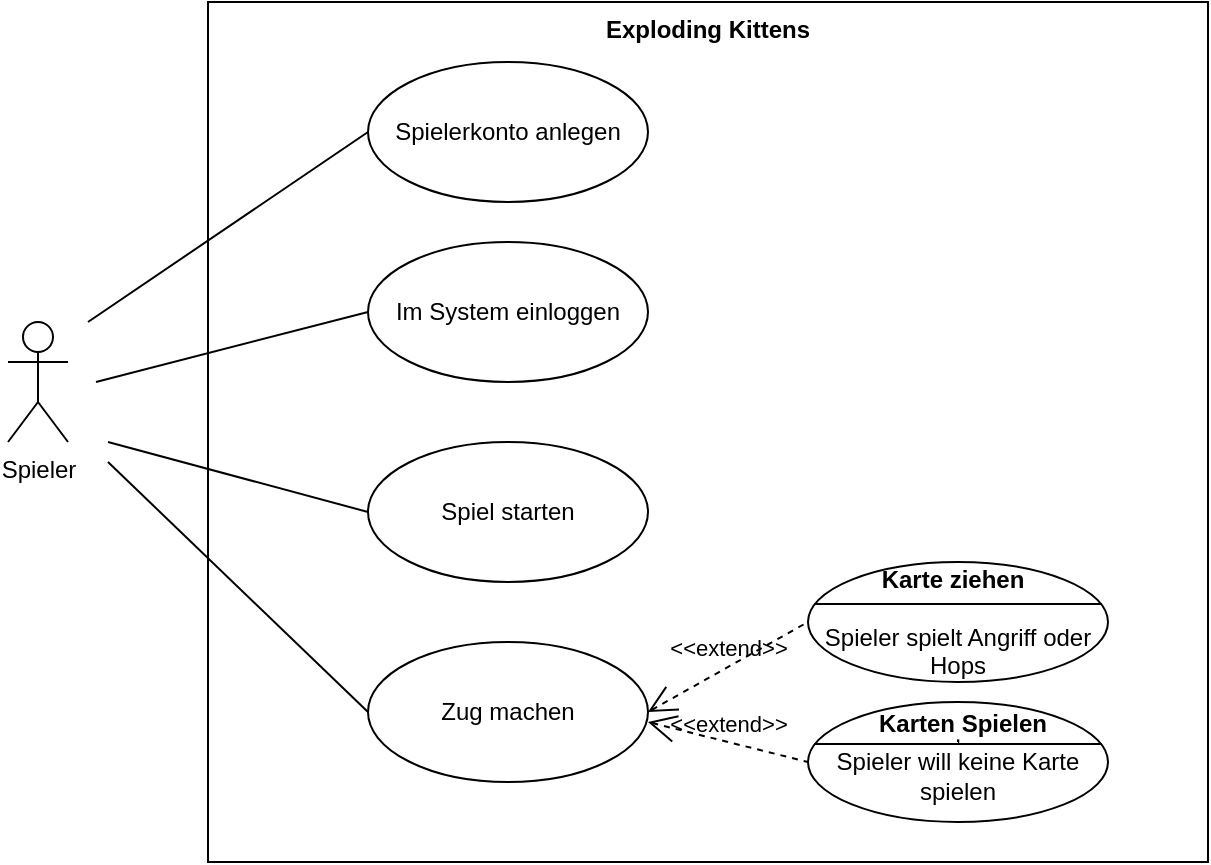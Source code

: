 <mxfile version="15.7.2" type="github" pages="2">
  <diagram id="6F1woQdianH5xqDm68fj" name="Seite-2">
    <mxGraphModel dx="782" dy="468" grid="1" gridSize="10" guides="1" tooltips="1" connect="1" arrows="1" fold="1" page="1" pageScale="1" pageWidth="827" pageHeight="1169" math="0" shadow="0">
      <root>
        <mxCell id="LaAg7UQYB_QFaEPeOb5D-0" />
        <mxCell id="LaAg7UQYB_QFaEPeOb5D-1" parent="LaAg7UQYB_QFaEPeOb5D-0" />
        <mxCell id="LaAg7UQYB_QFaEPeOb5D-2" value="Spieler" style="shape=umlActor;html=1;verticalLabelPosition=bottom;verticalAlign=top;align=center;" parent="LaAg7UQYB_QFaEPeOb5D-1" vertex="1">
          <mxGeometry x="210" y="200" width="30" height="60" as="geometry" />
        </mxCell>
        <mxCell id="LaAg7UQYB_QFaEPeOb5D-3" value="Exploding Kittens" style="shape=rect;html=1;verticalAlign=top;fontStyle=1;whiteSpace=wrap;align=center;" parent="LaAg7UQYB_QFaEPeOb5D-1" vertex="1">
          <mxGeometry x="310" y="40" width="500" height="430" as="geometry" />
        </mxCell>
        <mxCell id="LaAg7UQYB_QFaEPeOb5D-4" value="Spielerkonto anlegen" style="ellipse;whiteSpace=wrap;html=1;" parent="LaAg7UQYB_QFaEPeOb5D-1" vertex="1">
          <mxGeometry x="390" y="70" width="140" height="70" as="geometry" />
        </mxCell>
        <mxCell id="LaAg7UQYB_QFaEPeOb5D-5" value="Im System einloggen" style="ellipse;whiteSpace=wrap;html=1;" parent="LaAg7UQYB_QFaEPeOb5D-1" vertex="1">
          <mxGeometry x="390" y="160" width="140" height="70" as="geometry" />
        </mxCell>
        <mxCell id="LaAg7UQYB_QFaEPeOb5D-7" value="Spiel starten" style="ellipse;whiteSpace=wrap;html=1;" parent="LaAg7UQYB_QFaEPeOb5D-1" vertex="1">
          <mxGeometry x="390" y="260" width="140" height="70" as="geometry" />
        </mxCell>
        <mxCell id="LaAg7UQYB_QFaEPeOb5D-8" value="Zug machen" style="ellipse;whiteSpace=wrap;html=1;" parent="LaAg7UQYB_QFaEPeOb5D-1" vertex="1">
          <mxGeometry x="390" y="360" width="140" height="70" as="geometry" />
        </mxCell>
        <mxCell id="LaAg7UQYB_QFaEPeOb5D-9" value="" style="edgeStyle=none;html=1;endArrow=none;verticalAlign=bottom;rounded=0;entryX=0;entryY=0.5;entryDx=0;entryDy=0;" parent="LaAg7UQYB_QFaEPeOb5D-1" target="LaAg7UQYB_QFaEPeOb5D-4" edge="1">
          <mxGeometry width="160" relative="1" as="geometry">
            <mxPoint x="250" y="200" as="sourcePoint" />
            <mxPoint x="380" y="230" as="targetPoint" />
          </mxGeometry>
        </mxCell>
        <mxCell id="LaAg7UQYB_QFaEPeOb5D-10" value="" style="edgeStyle=none;html=1;endArrow=none;verticalAlign=bottom;rounded=0;entryX=0;entryY=0.5;entryDx=0;entryDy=0;" parent="LaAg7UQYB_QFaEPeOb5D-1" target="LaAg7UQYB_QFaEPeOb5D-5" edge="1">
          <mxGeometry width="160" relative="1" as="geometry">
            <mxPoint x="254" y="230" as="sourcePoint" />
            <mxPoint x="414" y="230" as="targetPoint" />
          </mxGeometry>
        </mxCell>
        <mxCell id="LaAg7UQYB_QFaEPeOb5D-11" value="" style="edgeStyle=none;html=1;endArrow=none;verticalAlign=bottom;rounded=0;" parent="LaAg7UQYB_QFaEPeOb5D-1" edge="1">
          <mxGeometry width="160" relative="1" as="geometry">
            <mxPoint x="260" y="260" as="sourcePoint" />
            <mxPoint x="390" y="295" as="targetPoint" />
          </mxGeometry>
        </mxCell>
        <mxCell id="LaAg7UQYB_QFaEPeOb5D-12" value="" style="edgeStyle=none;html=1;endArrow=none;verticalAlign=bottom;rounded=0;entryX=0;entryY=0.5;entryDx=0;entryDy=0;" parent="LaAg7UQYB_QFaEPeOb5D-1" target="LaAg7UQYB_QFaEPeOb5D-8" edge="1">
          <mxGeometry width="160" relative="1" as="geometry">
            <mxPoint x="260" y="270" as="sourcePoint" />
            <mxPoint x="370" y="460" as="targetPoint" />
          </mxGeometry>
        </mxCell>
        <mxCell id="LaAg7UQYB_QFaEPeOb5D-13" value="&lt;br&gt;&lt;br&gt;Spieler spielt Angriff oder Hops" style="html=1;shape=mxgraph.sysml.useCaseExtPt;whiteSpace=wrap;align=center;" parent="LaAg7UQYB_QFaEPeOb5D-1" vertex="1">
          <mxGeometry x="610" y="320" width="150" height="60" as="geometry" />
        </mxCell>
        <mxCell id="LaAg7UQYB_QFaEPeOb5D-14" value="Karte ziehen" style="resizable=0;html=1;verticalAlign=middle;align=center;labelBackgroundColor=none;fontStyle=1;" parent="LaAg7UQYB_QFaEPeOb5D-13" connectable="0" vertex="1">
          <mxGeometry x="75" y="12.75" as="geometry">
            <mxPoint x="-3" y="-4" as="offset" />
          </mxGeometry>
        </mxCell>
        <mxCell id="LaAg7UQYB_QFaEPeOb5D-15" value=",&lt;br&gt;Spieler will keine Karte spielen" style="html=1;shape=mxgraph.sysml.useCaseExtPt;whiteSpace=wrap;align=center;" parent="LaAg7UQYB_QFaEPeOb5D-1" vertex="1">
          <mxGeometry x="610" y="390" width="150" height="60" as="geometry" />
        </mxCell>
        <mxCell id="LaAg7UQYB_QFaEPeOb5D-16" value="Karten Spielen" style="resizable=0;html=1;verticalAlign=middle;align=center;labelBackgroundColor=none;fontStyle=1;" parent="LaAg7UQYB_QFaEPeOb5D-15" connectable="0" vertex="1">
          <mxGeometry x="75" y="12.75" as="geometry">
            <mxPoint x="2" y="-2" as="offset" />
          </mxGeometry>
        </mxCell>
        <mxCell id="zrvLJ-EqaouV1MmhGX9n-0" value="&amp;lt;&amp;lt;extend&amp;gt;&amp;gt;" style="edgeStyle=none;html=1;startArrow=open;endArrow=none;startSize=12;verticalAlign=bottom;dashed=1;labelBackgroundColor=none;rounded=0;" edge="1" parent="LaAg7UQYB_QFaEPeOb5D-1">
          <mxGeometry width="160" relative="1" as="geometry">
            <mxPoint x="530" y="400" as="sourcePoint" />
            <mxPoint x="610" y="420" as="targetPoint" />
          </mxGeometry>
        </mxCell>
        <mxCell id="zrvLJ-EqaouV1MmhGX9n-1" value="&amp;lt;&amp;lt;extend&amp;gt;&amp;gt;" style="edgeStyle=none;html=1;startArrow=open;endArrow=none;startSize=12;verticalAlign=bottom;dashed=1;labelBackgroundColor=none;rounded=0;entryX=0;entryY=0.5;entryDx=0;entryDy=0;entryPerimeter=0;exitX=1;exitY=0.5;exitDx=0;exitDy=0;" edge="1" parent="LaAg7UQYB_QFaEPeOb5D-1" source="LaAg7UQYB_QFaEPeOb5D-8" target="LaAg7UQYB_QFaEPeOb5D-13">
          <mxGeometry width="160" relative="1" as="geometry">
            <mxPoint x="470" y="260" as="sourcePoint" />
            <mxPoint x="630" y="260" as="targetPoint" />
          </mxGeometry>
        </mxCell>
      </root>
    </mxGraphModel>
  </diagram>
  <diagram id="RYIv15WG0DeL-ki6rHGi" name="Seite-3">
    <mxGraphModel dx="782" dy="468" grid="1" gridSize="10" guides="1" tooltips="1" connect="1" arrows="1" fold="1" page="1" pageScale="1" pageWidth="827" pageHeight="1169" math="0" shadow="0">
      <root>
        <mxCell id="Notwp4Q2PA6i_bN2rNuf-0" />
        <mxCell id="Notwp4Q2PA6i_bN2rNuf-1" parent="Notwp4Q2PA6i_bN2rNuf-0" />
        <mxCell id="Notwp4Q2PA6i_bN2rNuf-2" value="Spieler am Zug" style="shape=umlActor;html=1;verticalLabelPosition=bottom;verticalAlign=top;align=center;" vertex="1" parent="Notwp4Q2PA6i_bN2rNuf-1">
          <mxGeometry x="80" y="400" width="30" height="60" as="geometry" />
        </mxCell>
        <mxCell id="Notwp4Q2PA6i_bN2rNuf-5" value="Exploding Kittens" style="shape=rect;html=1;verticalAlign=top;fontStyle=1;whiteSpace=wrap;align=center;" vertex="1" parent="Notwp4Q2PA6i_bN2rNuf-1">
          <mxGeometry x="210" y="180" width="370" height="570" as="geometry" />
        </mxCell>
        <mxCell id="Notwp4Q2PA6i_bN2rNuf-6" value="Exploding Kitten" style="ellipse;whiteSpace=wrap;html=1;" vertex="1" parent="Notwp4Q2PA6i_bN2rNuf-1">
          <mxGeometry x="230" y="280" width="130" height="50" as="geometry" />
        </mxCell>
        <mxCell id="Notwp4Q2PA6i_bN2rNuf-8" value="Entschärfung" style="ellipse;whiteSpace=wrap;html=1;" vertex="1" parent="Notwp4Q2PA6i_bN2rNuf-1">
          <mxGeometry x="390" y="280" width="130" height="50" as="geometry" />
        </mxCell>
        <mxCell id="Notwp4Q2PA6i_bN2rNuf-10" value="Angriff" style="ellipse;whiteSpace=wrap;html=1;" vertex="1" parent="Notwp4Q2PA6i_bN2rNuf-1">
          <mxGeometry x="230" y="350" width="130" height="50" as="geometry" />
        </mxCell>
        <mxCell id="Notwp4Q2PA6i_bN2rNuf-11" value="Hops" style="ellipse;whiteSpace=wrap;html=1;" vertex="1" parent="Notwp4Q2PA6i_bN2rNuf-1">
          <mxGeometry x="230" y="420" width="130" height="50" as="geometry" />
        </mxCell>
        <mxCell id="Notwp4Q2PA6i_bN2rNuf-12" value="Wunsch" style="ellipse;whiteSpace=wrap;html=1;" vertex="1" parent="Notwp4Q2PA6i_bN2rNuf-1">
          <mxGeometry x="230" y="480" width="130" height="50" as="geometry" />
        </mxCell>
        <mxCell id="Notwp4Q2PA6i_bN2rNuf-13" value="Mischen" style="ellipse;whiteSpace=wrap;html=1;" vertex="1" parent="Notwp4Q2PA6i_bN2rNuf-1">
          <mxGeometry x="230" y="550" width="130" height="50" as="geometry" />
        </mxCell>
        <mxCell id="Notwp4Q2PA6i_bN2rNuf-14" value="Blick in die Zukunft" style="ellipse;whiteSpace=wrap;html=1;" vertex="1" parent="Notwp4Q2PA6i_bN2rNuf-1">
          <mxGeometry x="230" y="610" width="130" height="50" as="geometry" />
        </mxCell>
        <mxCell id="Notwp4Q2PA6i_bN2rNuf-15" value="Katzenpärchen" style="ellipse;whiteSpace=wrap;html=1;" vertex="1" parent="Notwp4Q2PA6i_bN2rNuf-1">
          <mxGeometry x="230" y="670" width="130" height="50" as="geometry" />
        </mxCell>
        <mxCell id="Notwp4Q2PA6i_bN2rNuf-17" value="Spieler nicht am Zug" style="shape=umlActor;html=1;verticalLabelPosition=bottom;verticalAlign=top;align=center;" vertex="1" parent="Notwp4Q2PA6i_bN2rNuf-1">
          <mxGeometry x="80" y="210" width="30" height="60" as="geometry" />
        </mxCell>
        <mxCell id="Notwp4Q2PA6i_bN2rNuf-21" value="" style="edgeStyle=none;html=1;endArrow=none;verticalAlign=bottom;rounded=0;startArrow=none;" edge="1" parent="Notwp4Q2PA6i_bN2rNuf-1" source="Notwp4Q2PA6i_bN2rNuf-9">
          <mxGeometry width="160" relative="1" as="geometry">
            <mxPoint x="110" y="239.5" as="sourcePoint" />
            <mxPoint x="230" y="240" as="targetPoint" />
            <Array as="points">
              <mxPoint x="240" y="239.5" />
            </Array>
          </mxGeometry>
        </mxCell>
        <mxCell id="Notwp4Q2PA6i_bN2rNuf-9" value="Spielen NÖ!" style="ellipse;whiteSpace=wrap;html=1;" vertex="1" parent="Notwp4Q2PA6i_bN2rNuf-1">
          <mxGeometry x="230" y="210" width="130" height="50" as="geometry" />
        </mxCell>
        <mxCell id="Notwp4Q2PA6i_bN2rNuf-25" value="" style="edgeStyle=none;html=1;endArrow=none;verticalAlign=bottom;rounded=0;entryX=0;entryY=0.5;entryDx=0;entryDy=0;" edge="1" parent="Notwp4Q2PA6i_bN2rNuf-1" target="Notwp4Q2PA6i_bN2rNuf-9">
          <mxGeometry width="160" relative="1" as="geometry">
            <mxPoint x="120" y="239.5" as="sourcePoint" />
            <mxPoint x="230" y="230" as="targetPoint" />
          </mxGeometry>
        </mxCell>
        <mxCell id="Notwp4Q2PA6i_bN2rNuf-27" value="" style="edgeStyle=none;html=1;endArrow=none;verticalAlign=bottom;rounded=0;entryX=0;entryY=0.5;entryDx=0;entryDy=0;" edge="1" parent="Notwp4Q2PA6i_bN2rNuf-1" target="Notwp4Q2PA6i_bN2rNuf-6">
          <mxGeometry width="160" relative="1" as="geometry">
            <mxPoint x="120" y="390" as="sourcePoint" />
            <mxPoint x="280" y="390" as="targetPoint" />
          </mxGeometry>
        </mxCell>
        <mxCell id="HHM2Nzrg_tB8TiEfupUY-0" value="" style="edgeStyle=none;html=1;endArrow=block;endFill=0;endSize=12;verticalAlign=bottom;rounded=0;exitX=0.5;exitY=0;exitDx=0;exitDy=0;exitPerimeter=0;" edge="1" parent="Notwp4Q2PA6i_bN2rNuf-1" source="Notwp4Q2PA6i_bN2rNuf-2">
          <mxGeometry width="160" relative="1" as="geometry">
            <mxPoint x="280" y="380" as="sourcePoint" />
            <mxPoint x="95" y="290" as="targetPoint" />
          </mxGeometry>
        </mxCell>
        <mxCell id="HHM2Nzrg_tB8TiEfupUY-1" value="" style="edgeStyle=none;html=1;endArrow=none;verticalAlign=bottom;rounded=0;entryX=0;entryY=0.5;entryDx=0;entryDy=0;" edge="1" parent="Notwp4Q2PA6i_bN2rNuf-1" target="Notwp4Q2PA6i_bN2rNuf-13">
          <mxGeometry width="160" relative="1" as="geometry">
            <mxPoint x="120" y="460" as="sourcePoint" />
            <mxPoint x="280" y="460" as="targetPoint" />
          </mxGeometry>
        </mxCell>
        <mxCell id="HHM2Nzrg_tB8TiEfupUY-2" value="" style="edgeStyle=none;html=1;endArrow=none;verticalAlign=bottom;rounded=0;entryX=0;entryY=0.5;entryDx=0;entryDy=0;" edge="1" parent="Notwp4Q2PA6i_bN2rNuf-1" target="Notwp4Q2PA6i_bN2rNuf-12">
          <mxGeometry width="160" relative="1" as="geometry">
            <mxPoint x="120" y="440" as="sourcePoint" />
            <mxPoint x="280" y="440" as="targetPoint" />
          </mxGeometry>
        </mxCell>
        <mxCell id="HHM2Nzrg_tB8TiEfupUY-3" value="" style="edgeStyle=none;html=1;endArrow=none;verticalAlign=bottom;rounded=0;entryX=0;entryY=0.5;entryDx=0;entryDy=0;" edge="1" parent="Notwp4Q2PA6i_bN2rNuf-1" target="Notwp4Q2PA6i_bN2rNuf-11">
          <mxGeometry width="160" relative="1" as="geometry">
            <mxPoint x="120" y="420" as="sourcePoint" />
            <mxPoint x="280" y="420" as="targetPoint" />
          </mxGeometry>
        </mxCell>
        <mxCell id="HHM2Nzrg_tB8TiEfupUY-4" value="" style="edgeStyle=none;html=1;endArrow=none;verticalAlign=bottom;rounded=0;entryX=0;entryY=0.5;entryDx=0;entryDy=0;" edge="1" parent="Notwp4Q2PA6i_bN2rNuf-1" target="Notwp4Q2PA6i_bN2rNuf-10">
          <mxGeometry width="160" relative="1" as="geometry">
            <mxPoint x="120" y="410" as="sourcePoint" />
            <mxPoint x="300" y="429.5" as="targetPoint" />
          </mxGeometry>
        </mxCell>
        <mxCell id="HHM2Nzrg_tB8TiEfupUY-5" value="" style="edgeStyle=none;html=1;endArrow=none;verticalAlign=bottom;rounded=0;entryX=0;entryY=0.5;entryDx=0;entryDy=0;" edge="1" parent="Notwp4Q2PA6i_bN2rNuf-1" target="Notwp4Q2PA6i_bN2rNuf-15">
          <mxGeometry width="160" relative="1" as="geometry">
            <mxPoint x="100" y="490" as="sourcePoint" />
            <mxPoint x="190" y="540" as="targetPoint" />
          </mxGeometry>
        </mxCell>
        <mxCell id="HHM2Nzrg_tB8TiEfupUY-6" value="" style="edgeStyle=none;html=1;endArrow=none;verticalAlign=bottom;rounded=0;entryX=0;entryY=0.5;entryDx=0;entryDy=0;" edge="1" parent="Notwp4Q2PA6i_bN2rNuf-1" target="Notwp4Q2PA6i_bN2rNuf-14">
          <mxGeometry width="160" relative="1" as="geometry">
            <mxPoint x="120" y="490" as="sourcePoint" />
            <mxPoint x="240" y="520" as="targetPoint" />
          </mxGeometry>
        </mxCell>
      </root>
    </mxGraphModel>
  </diagram>
</mxfile>
